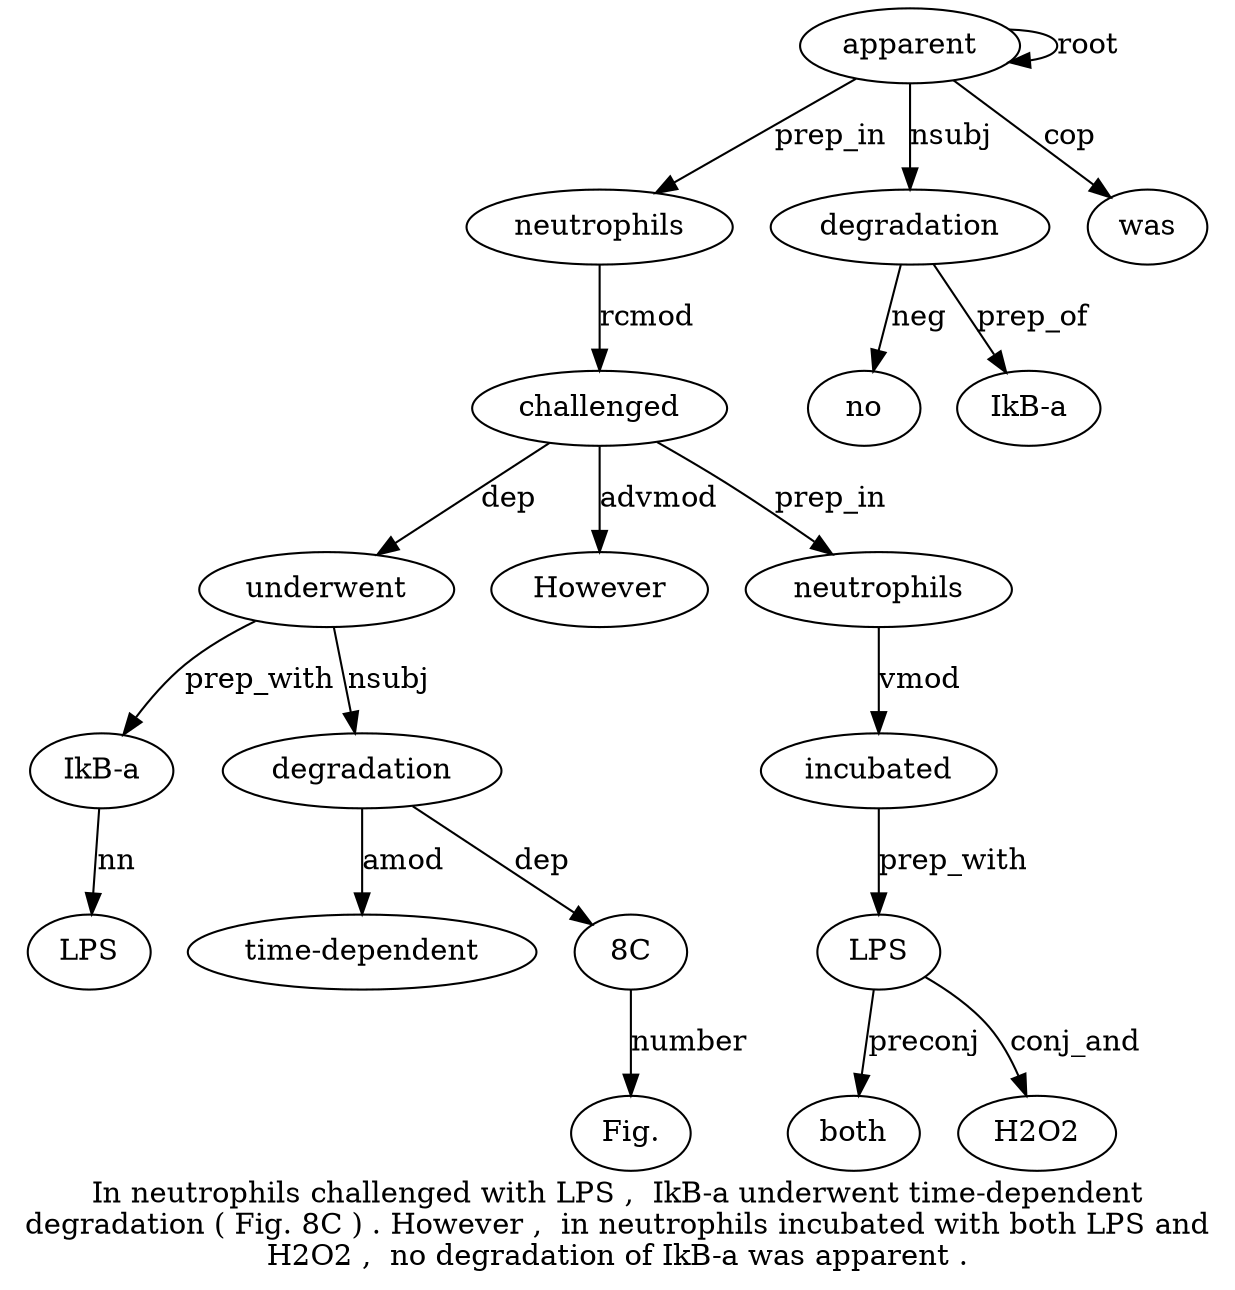 digraph "In neutrophils challenged with LPS ,  IkB-a underwent time-dependent degradation ( Fig. 8C ) . However ,  in neutrophils incubated with both LPS and H2O2 ,  no degradation of IkB-a was apparent ." {
label="In neutrophils challenged with LPS ,  IkB-a underwent time-dependent
degradation ( Fig. 8C ) . However ,  in neutrophils incubated with both LPS and
H2O2 ,  no degradation of IkB-a was apparent .";
apparent32 [style=filled, fillcolor=white, label=apparent];
neutrophils2 [style=filled, fillcolor=white, label=neutrophils];
apparent32 -> neutrophils2  [label=prep_in];
challenged3 [style=filled, fillcolor=white, label=challenged];
neutrophils2 -> challenged3  [label=rcmod];
"IkB-a7" [style=filled, fillcolor=white, label="IkB-a"];
LPS5 [style=filled, fillcolor=white, label=LPS];
"IkB-a7" -> LPS5  [label=nn];
underwent8 [style=filled, fillcolor=white, label=underwent];
underwent8 -> "IkB-a7"  [label=prep_with];
challenged3 -> underwent8  [label=dep];
degradation10 [style=filled, fillcolor=white, label=degradation];
"time-dependent9" [style=filled, fillcolor=white, label="time-dependent"];
degradation10 -> "time-dependent9"  [label=amod];
underwent8 -> degradation10  [label=nsubj];
"8C13" [style=filled, fillcolor=white, label="8C"];
"Fig.12" [style=filled, fillcolor=white, label="Fig."];
"8C13" -> "Fig.12"  [label=number];
degradation10 -> "8C13"  [label=dep];
However16 [style=filled, fillcolor=white, label=However];
challenged3 -> However16  [label=advmod];
neutrophils19 [style=filled, fillcolor=white, label=neutrophils];
challenged3 -> neutrophils19  [label=prep_in];
incubated20 [style=filled, fillcolor=white, label=incubated];
neutrophils19 -> incubated20  [label=vmod];
LPS23 [style=filled, fillcolor=white, label=LPS];
both22 [style=filled, fillcolor=white, label=both];
LPS23 -> both22  [label=preconj];
incubated20 -> LPS23  [label=prep_with];
H2O225 [style=filled, fillcolor=white, label=H2O2];
LPS23 -> H2O225  [label=conj_and];
degradation28 [style=filled, fillcolor=white, label=degradation];
no27 [style=filled, fillcolor=white, label=no];
degradation28 -> no27  [label=neg];
apparent32 -> degradation28  [label=nsubj];
"IkB-a30" [style=filled, fillcolor=white, label="IkB-a"];
degradation28 -> "IkB-a30"  [label=prep_of];
was31 [style=filled, fillcolor=white, label=was];
apparent32 -> was31  [label=cop];
apparent32 -> apparent32  [label=root];
}
